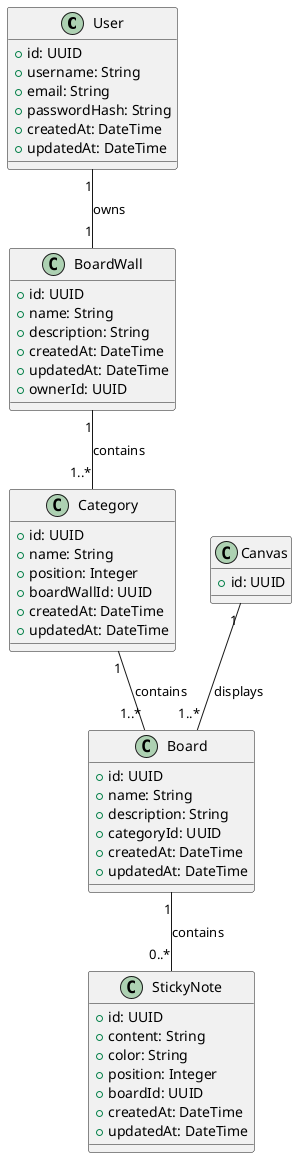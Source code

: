 @startuml

' Define User entity
class User {
    +id: UUID
    +username: String
    +email: String
    +passwordHash: String
    +createdAt: DateTime
    +updatedAt: DateTime
}

' Define BoardWall entity
class BoardWall {
    +id: UUID
    +name: String
    +description: String
    +createdAt: DateTime
    +updatedAt: DateTime
    +ownerId: UUID
}

' Define Column entity
class Category {
    +id: UUID
    +name: String
    +position: Integer
    +boardWallId: UUID
    +createdAt: DateTime
    +updatedAt: DateTime
}

' Define Board entity
class Board {
    +id: UUID
    +name: String
    +description: String
    +categoryId: UUID
    +createdAt: DateTime
    +updatedAt: DateTime
}

' Define StickyNote entity
class StickyNote {
    +id: UUID
    +content: String
    +color: String
    +position: Integer
    +boardId: UUID
    +createdAt: DateTime
    +updatedAt: DateTime
}

class Canvas {
    +id: UUID
}

' Define relationships
User "1" -- "1" BoardWall : owns
BoardWall "1" -- "1..*" Category : contains
Category "1" -- "1..*" Board : contains
Board "1" -- "0..*" StickyNote : contains

Canvas "1" -- "1..*" Board : displays

@enduml